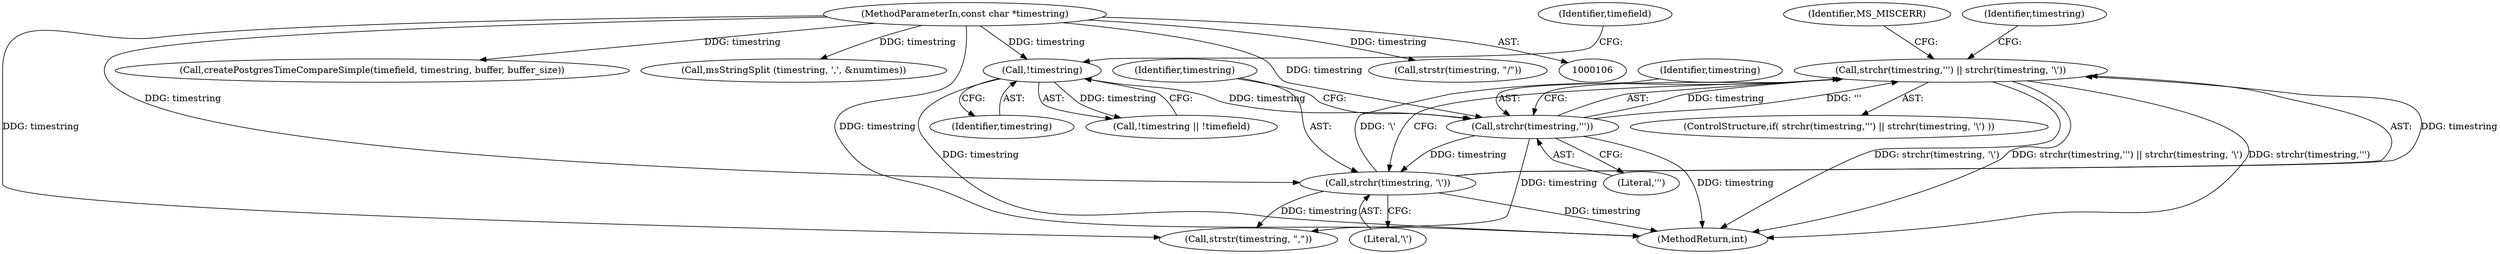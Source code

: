 digraph "0_mapserver_3a10f6b829297dae63492a8c63385044bc6953ed@API" {
"1000156" [label="(Call,strchr(timestring,'\'') || strchr(timestring, '\\'))"];
"1000157" [label="(Call,strchr(timestring,'\''))"];
"1000149" [label="(Call,!timestring)"];
"1000108" [label="(MethodParameterIn,const char *timestring)"];
"1000160" [label="(Call,strchr(timestring, '\\'))"];
"1000150" [label="(Identifier,timestring)"];
"1000155" [label="(ControlStructure,if( strchr(timestring,'\'') || strchr(timestring, '\\') ))"];
"1000162" [label="(Literal,'\\')"];
"1000161" [label="(Identifier,timestring)"];
"1000160" [label="(Call,strchr(timestring, '\\'))"];
"1000159" [label="(Literal,'\'')"];
"1000183" [label="(Call,createPostgresTimeCompareSimple(timefield, timestring, buffer, buffer_size))"];
"1000174" [label="(Identifier,timestring)"];
"1000165" [label="(Identifier,MS_MISCERR)"];
"1000156" [label="(Call,strchr(timestring,'\'') || strchr(timestring, '\\'))"];
"1000157" [label="(Call,strchr(timestring,'\''))"];
"1000369" [label="(MethodReturn,int)"];
"1000173" [label="(Call,strstr(timestring, \",\"))"];
"1000192" [label="(Call,msStringSplit (timestring, ',', &numtimes))"];
"1000152" [label="(Identifier,timefield)"];
"1000178" [label="(Call,strstr(timestring, \"/\"))"];
"1000149" [label="(Call,!timestring)"];
"1000108" [label="(MethodParameterIn,const char *timestring)"];
"1000158" [label="(Identifier,timestring)"];
"1000148" [label="(Call,!timestring || !timefield)"];
"1000156" -> "1000155"  [label="AST: "];
"1000156" -> "1000157"  [label="CFG: "];
"1000156" -> "1000160"  [label="CFG: "];
"1000157" -> "1000156"  [label="AST: "];
"1000160" -> "1000156"  [label="AST: "];
"1000165" -> "1000156"  [label="CFG: "];
"1000174" -> "1000156"  [label="CFG: "];
"1000156" -> "1000369"  [label="DDG: strchr(timestring,'\'')"];
"1000156" -> "1000369"  [label="DDG: strchr(timestring, '\\')"];
"1000156" -> "1000369"  [label="DDG: strchr(timestring,'\'') || strchr(timestring, '\\')"];
"1000157" -> "1000156"  [label="DDG: timestring"];
"1000157" -> "1000156"  [label="DDG: '\''"];
"1000160" -> "1000156"  [label="DDG: timestring"];
"1000160" -> "1000156"  [label="DDG: '\\'"];
"1000157" -> "1000159"  [label="CFG: "];
"1000158" -> "1000157"  [label="AST: "];
"1000159" -> "1000157"  [label="AST: "];
"1000161" -> "1000157"  [label="CFG: "];
"1000157" -> "1000369"  [label="DDG: timestring"];
"1000149" -> "1000157"  [label="DDG: timestring"];
"1000108" -> "1000157"  [label="DDG: timestring"];
"1000157" -> "1000160"  [label="DDG: timestring"];
"1000157" -> "1000173"  [label="DDG: timestring"];
"1000149" -> "1000148"  [label="AST: "];
"1000149" -> "1000150"  [label="CFG: "];
"1000150" -> "1000149"  [label="AST: "];
"1000152" -> "1000149"  [label="CFG: "];
"1000148" -> "1000149"  [label="CFG: "];
"1000149" -> "1000369"  [label="DDG: timestring"];
"1000149" -> "1000148"  [label="DDG: timestring"];
"1000108" -> "1000149"  [label="DDG: timestring"];
"1000108" -> "1000106"  [label="AST: "];
"1000108" -> "1000369"  [label="DDG: timestring"];
"1000108" -> "1000160"  [label="DDG: timestring"];
"1000108" -> "1000173"  [label="DDG: timestring"];
"1000108" -> "1000178"  [label="DDG: timestring"];
"1000108" -> "1000183"  [label="DDG: timestring"];
"1000108" -> "1000192"  [label="DDG: timestring"];
"1000160" -> "1000162"  [label="CFG: "];
"1000161" -> "1000160"  [label="AST: "];
"1000162" -> "1000160"  [label="AST: "];
"1000160" -> "1000369"  [label="DDG: timestring"];
"1000160" -> "1000173"  [label="DDG: timestring"];
}
